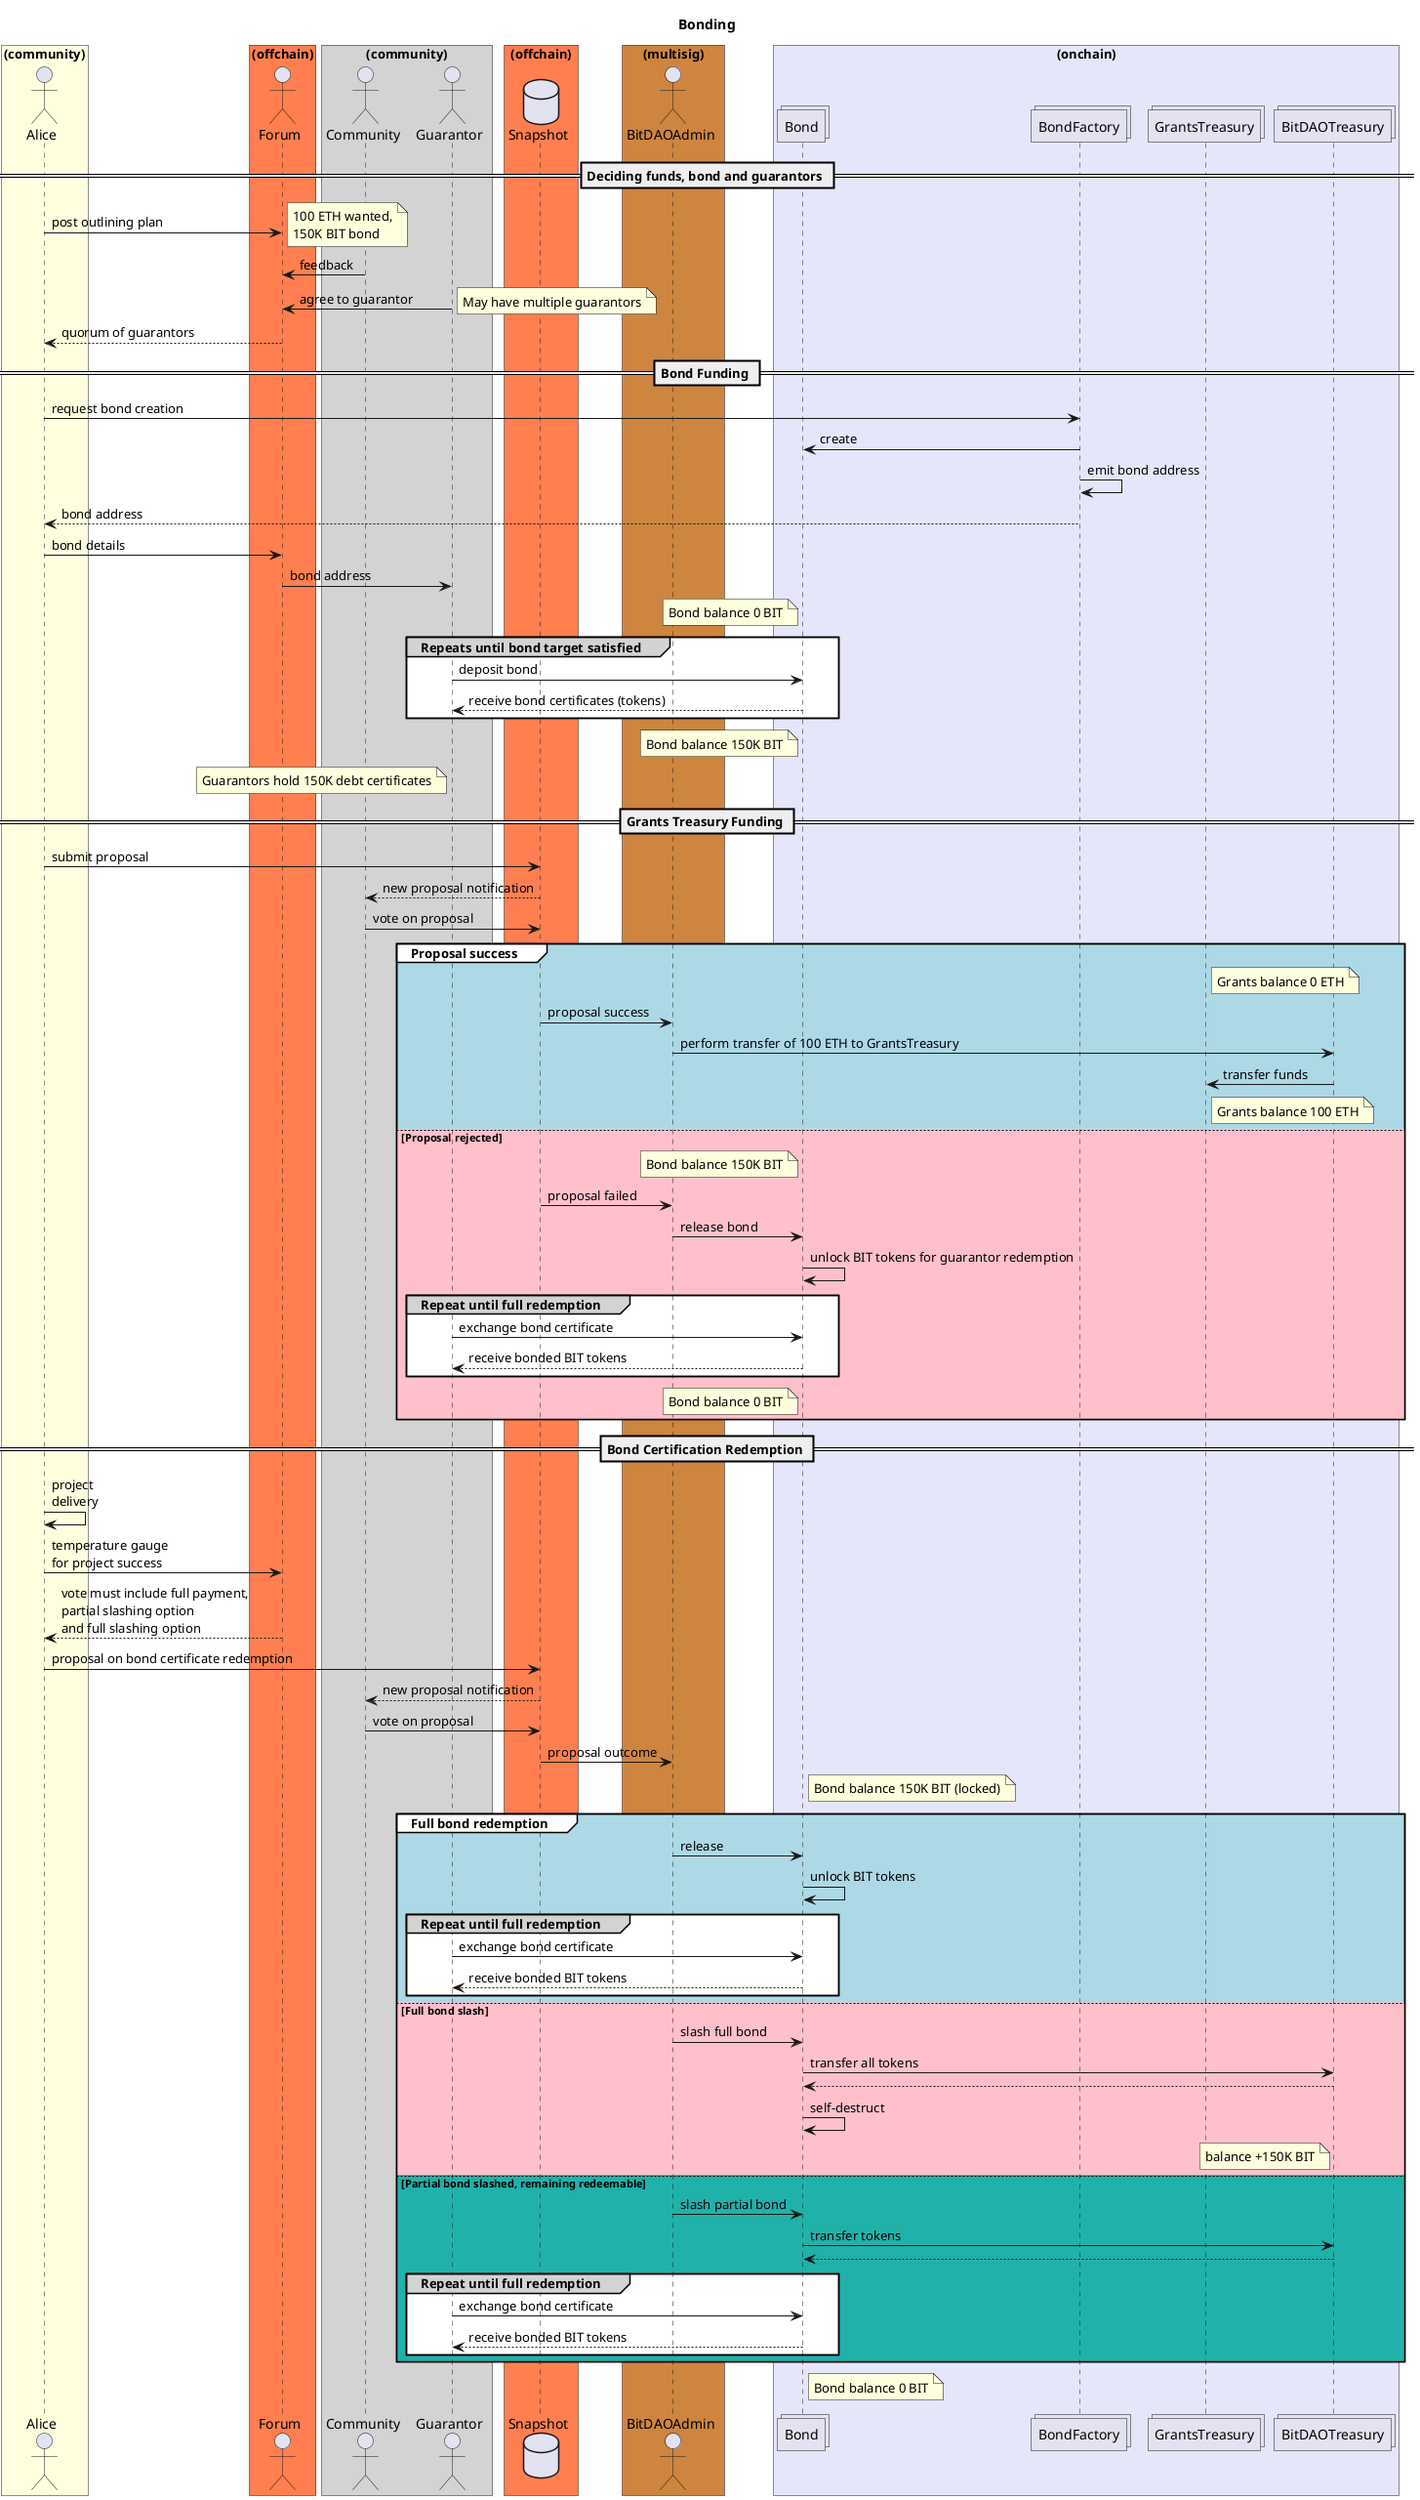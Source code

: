 @startuml
'https://plantuml.com/sequence-diagram

title Bonding

box "(community)" #LightYellow
actor Alice as alice
end box

box "(offchain)" #Coral
actor Forum as forum
end box

box "(community)" #LightGray
actor Community as community
actor Guarantor as guarantor
end box

box "(offchain)" #Coral
database Snapshot as snapshot
end box

box "(multisig)" #Peru
actor BitDAOAdmin as bitdaoadmin
end box

box "(onchain)" #Lavender
collections Bond as bond
collections BondFactory as bondFactory
collections GrantsTreasury as grantstreasury
collections BitDAOTreasury as bitdaotreasury
end box


== Deciding funds, bond and guarantors ==

alice->forum                : post outlining plan
note right                  : 100 ETH wanted,\n150K BIT bond
community->forum            : feedback
guarantor->forum            : agree to guarantor
note right                  : May have multiple guarantors
forum-->alice               : quorum of guarantors


== Bond Funding ==

alice->bondFactory          : request bond creation
bondFactory->bond           : create
bondFactory->bondFactory    : emit bond address
bondFactory-->alice         : bond address
alice->forum                : bond details
forum->guarantor            : bond address
note left of bond           : Bond balance 0 BIT

group#lightgray #white Repeats until bond target satisfied
    guarantor->bond         : deposit bond
    bond-->guarantor        : receive bond certificates (tokens)
end

note left of bond           : Bond balance 150K BIT
note left of guarantor      : Guarantors hold 150K debt certificates

== Grants Treasury Funding ==
alice -> snapshot               : submit proposal
snapshot-->community            : new proposal notification
community -> snapshot           : vote on proposal

group#white #LightBlue Proposal success
    note right of grantstreasury    : Grants balance 0 ETH
    snapshot -> bitdaoadmin         : proposal success
    bitdaoadmin -> bitdaotreasury   : perform transfer of 100 ETH to GrantsTreasury
    bitdaotreasury -> grantstreasury: transfer funds
    note right of grantstreasury    : Grants balance 100 ETH

else #Pink Proposal rejected
    note left of bond               : Bond balance 150K BIT
    snapshot -> bitdaoadmin         : proposal failed
    bitdaoadmin -> bond             : release bond
    bond -> bond                    : unlock BIT tokens for guarantor redemption
    group#lightgray #white Repeat until full redemption
        guarantor->bond             : exchange bond certificate
        bond-->guarantor            : receive bonded BIT tokens
    end
    note left of bond               : Bond balance 0 BIT
end


== Bond Certification Redemption ==

alice->alice                    : project\ndelivery
alice->forum                    : temperature gauge\nfor project success
forum-->alice                   : vote must include full payment,\npartial slashing option\nand full slashing option
alice->snapshot                 : proposal on bond certificate redemption
snapshot-->community            : new proposal notification
community -> snapshot           : vote on proposal
snapshot -> bitdaoadmin         : proposal outcome


note right of bond              : Bond balance 150K BIT (locked)

group#white #LightBlue Full bond redemption
    bitdaoadmin->bond           : release
    bond->bond                  : unlock BIT tokens
    group#lightgray #white Repeat until full redemption
        guarantor->bond         : exchange bond certificate
        bond-->guarantor        : receive bonded BIT tokens
    end
else #Pink Full bond slash
    bitdaoadmin->bond           : slash full bond
    bond->bitdaotreasury        : transfer all tokens
    bitdaotreasury-->bond
    bond->bond                  : self-destruct
    note left of bitdaotreasury : balance +150K BIT
else #lightseagreen Partial bond slashed, remaining redeemable
    bitdaoadmin->bond           : slash partial bond
    bond->bitdaotreasury        : transfer tokens
    bitdaotreasury-->bond
    group#lightgray #white Repeat until full redemption
        guarantor->bond         : exchange bond certificate
        bond-->guarantor        : receive bonded BIT tokens
    end
end


note right of bond              : Bond balance 0 BIT

@enduml